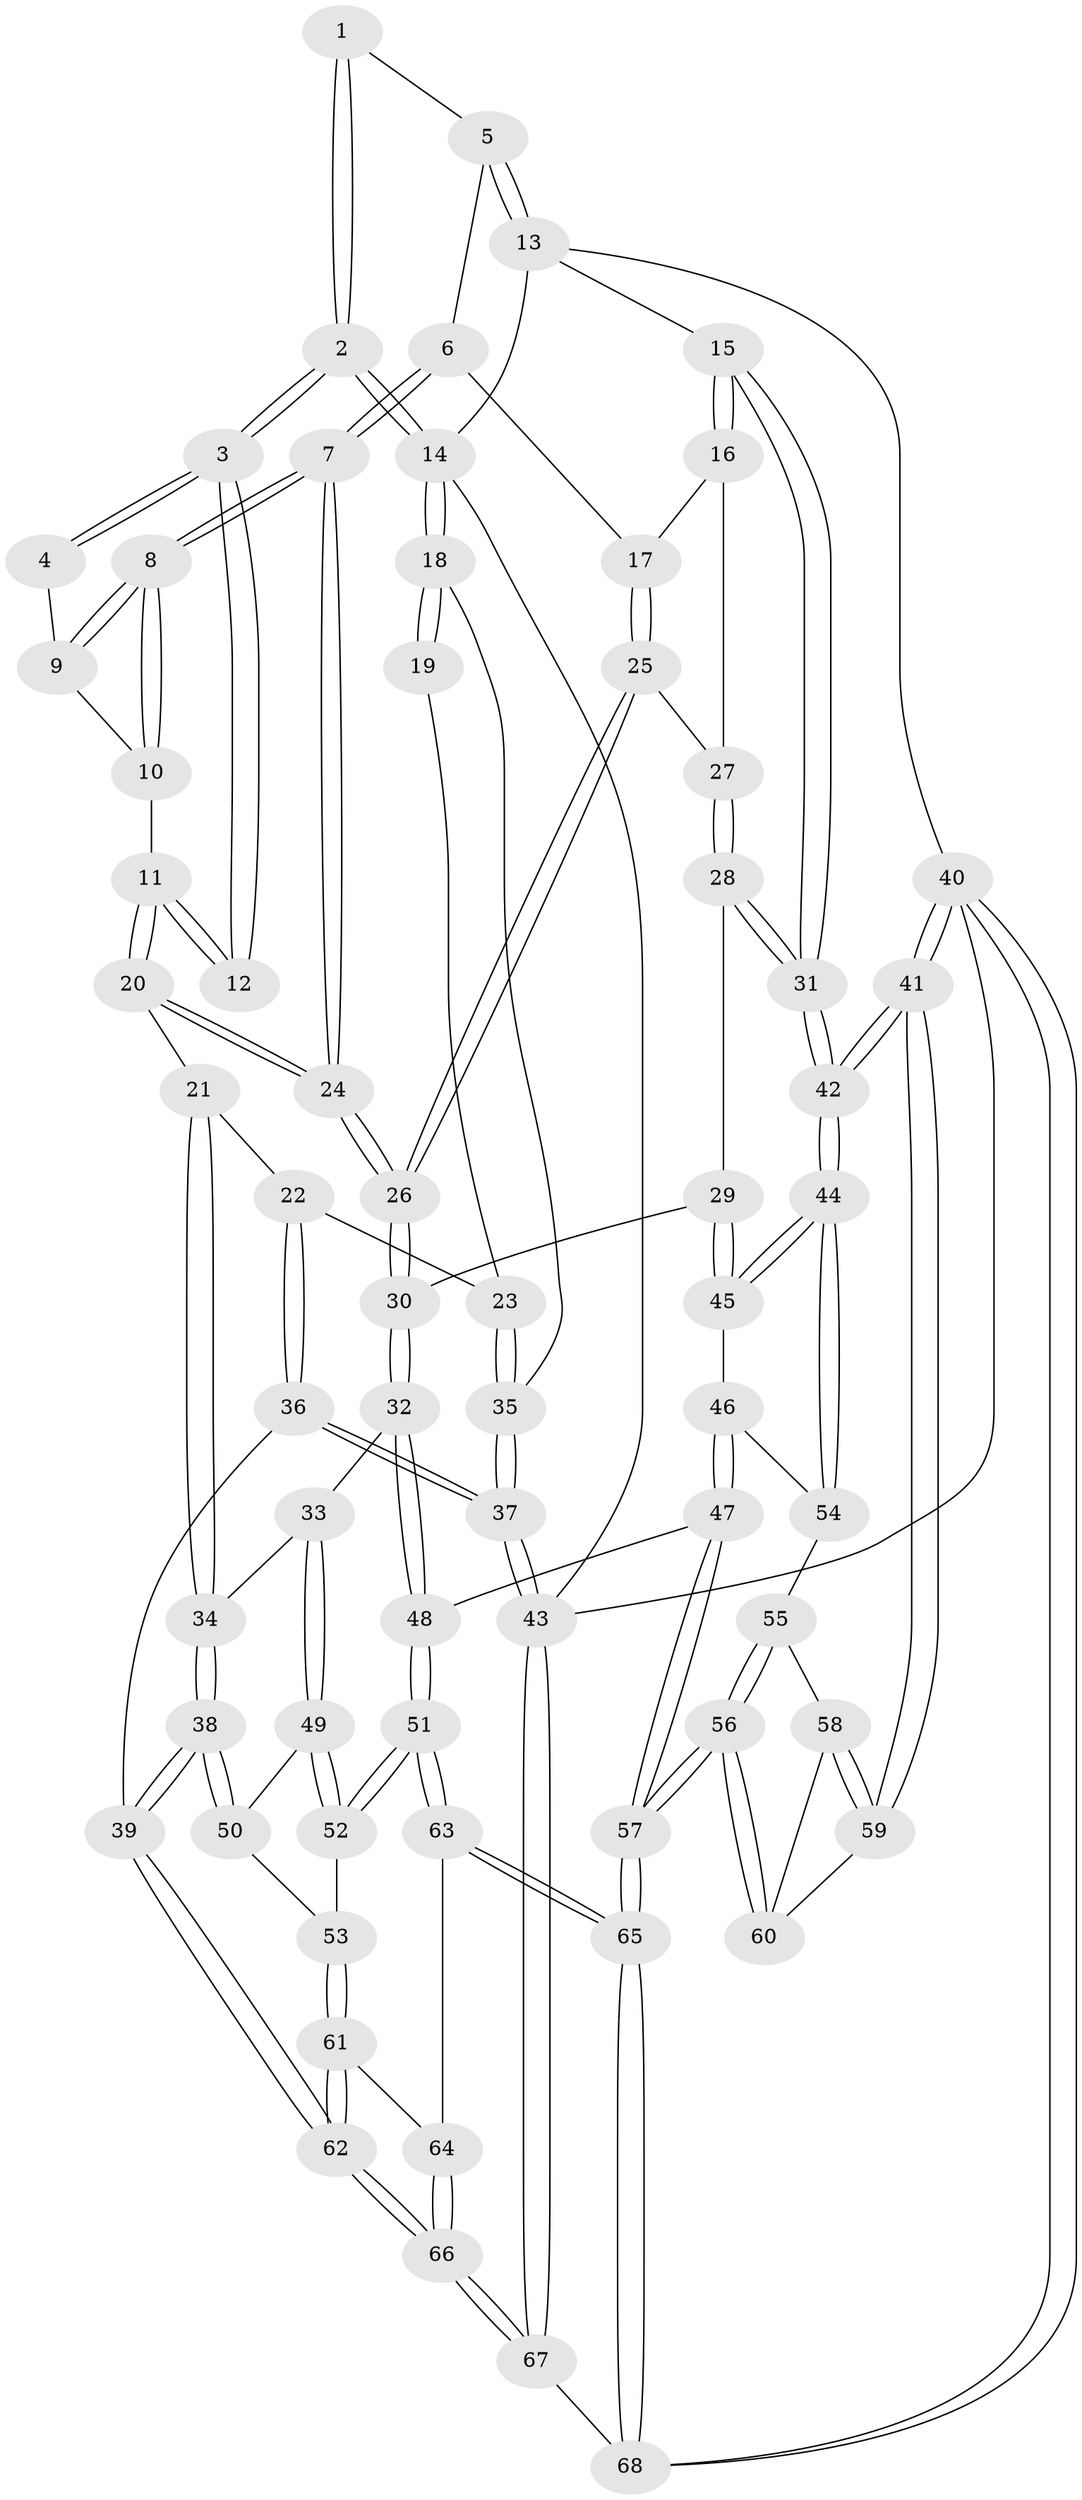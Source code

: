 // Generated by graph-tools (version 1.1) at 2025/27/03/09/25 03:27:13]
// undirected, 68 vertices, 167 edges
graph export_dot {
graph [start="1"]
  node [color=gray90,style=filled];
  1 [pos="+0.26560262911011345+0"];
  2 [pos="+0+0"];
  3 [pos="+0.12701593977134057+0.08758364052319265"];
  4 [pos="+0.23538167652569003+0.02427451587859863"];
  5 [pos="+0.6300891445979719+0"];
  6 [pos="+0.6268102064820111+0"];
  7 [pos="+0.501083769845384+0.1805942004440584"];
  8 [pos="+0.4870913228340021+0.17654261772264107"];
  9 [pos="+0.2559385722513158+0.04586016648114387"];
  10 [pos="+0.2166741190503687+0.1541317046502561"];
  11 [pos="+0.1451451585663111+0.16589738242144697"];
  12 [pos="+0.13089718028456643+0.15469673913354862"];
  13 [pos="+1+0"];
  14 [pos="+0+0"];
  15 [pos="+1+0.029495034605768907"];
  16 [pos="+0.9523960031662617+0.2515672817831339"];
  17 [pos="+0.8541255491251464+0.245735115388212"];
  18 [pos="+0+0.19380275151322413"];
  19 [pos="+0.09319022932350321+0.16834056605378284"];
  20 [pos="+0.20583331712319622+0.36709191487847664"];
  21 [pos="+0.20164819031539633+0.3713752233960317"];
  22 [pos="+0.04706464889379354+0.4079052565057444"];
  23 [pos="+0.013716931900105906+0.4005509641412967"];
  24 [pos="+0.49766315414731804+0.28865493266611475"];
  25 [pos="+0.7953690957408355+0.3002637101202139"];
  26 [pos="+0.5763304351158541+0.42628977617655417"];
  27 [pos="+0.9115133341778836+0.4222281636545438"];
  28 [pos="+0.9082526227949459+0.5152983382772015"];
  29 [pos="+0.8465317537465861+0.5495220010786755"];
  30 [pos="+0.5837359600536427+0.4609831339794831"];
  31 [pos="+1+0.5109619753034639"];
  32 [pos="+0.5829027924307004+0.4626640246977028"];
  33 [pos="+0.5326019840439257+0.5289928452876446"];
  34 [pos="+0.25969516350528216+0.6090990692731408"];
  35 [pos="+0+0.3887071602291365"];
  36 [pos="+0.15131750244005698+0.7537858682140511"];
  37 [pos="+0+0.894022155349588"];
  38 [pos="+0.15510207789400227+0.7515527433275124"];
  39 [pos="+0.15282556399485095+0.7536801958640168"];
  40 [pos="+1+1"];
  41 [pos="+1+0.9070483310526486"];
  42 [pos="+1+0.8589555390289831"];
  43 [pos="+0+1"];
  44 [pos="+1+0.7721454476652247"];
  45 [pos="+0.8469108046790601+0.5525045912103848"];
  46 [pos="+0.8250872086964594+0.749450998237103"];
  47 [pos="+0.7427132254779464+0.8020488963923401"];
  48 [pos="+0.7202524736108112+0.7942303755052679"];
  49 [pos="+0.5111425262255609+0.6746928322206492"];
  50 [pos="+0.3377936426746929+0.7331133207240835"];
  51 [pos="+0.5816479285970314+0.8148999983366582"];
  52 [pos="+0.5188945886075625+0.7589173920168145"];
  53 [pos="+0.46838234820248953+0.7976880738576068"];
  54 [pos="+0.8637741775173724+0.7720249822842185"];
  55 [pos="+0.8725604505941578+0.8012119797171408"];
  56 [pos="+0.8374223575993164+0.9559106765761324"];
  57 [pos="+0.7687799351540455+1"];
  58 [pos="+0.8861293844785949+0.8242981441055535"];
  59 [pos="+0.9927562734634622+0.9035400515741987"];
  60 [pos="+0.8987989852311293+0.9216283686641619"];
  61 [pos="+0.427733043929983+0.8401904542152846"];
  62 [pos="+0.28383732928002764+0.8774447745001086"];
  63 [pos="+0.5792538986451168+0.902994265142217"];
  64 [pos="+0.47391843399664507+0.9244435533695936"];
  65 [pos="+0.7140291754027717+1"];
  66 [pos="+0.3689874957774062+1"];
  67 [pos="+0.3725086663302039+1"];
  68 [pos="+0.7120651500473946+1"];
  1 -- 2;
  1 -- 2;
  1 -- 5;
  2 -- 3;
  2 -- 3;
  2 -- 14;
  2 -- 14;
  3 -- 4;
  3 -- 4;
  3 -- 12;
  3 -- 12;
  4 -- 9;
  5 -- 6;
  5 -- 13;
  5 -- 13;
  6 -- 7;
  6 -- 7;
  6 -- 17;
  7 -- 8;
  7 -- 8;
  7 -- 24;
  7 -- 24;
  8 -- 9;
  8 -- 9;
  8 -- 10;
  8 -- 10;
  9 -- 10;
  10 -- 11;
  11 -- 12;
  11 -- 12;
  11 -- 20;
  11 -- 20;
  13 -- 14;
  13 -- 15;
  13 -- 40;
  14 -- 18;
  14 -- 18;
  14 -- 43;
  15 -- 16;
  15 -- 16;
  15 -- 31;
  15 -- 31;
  16 -- 17;
  16 -- 27;
  17 -- 25;
  17 -- 25;
  18 -- 19;
  18 -- 19;
  18 -- 35;
  19 -- 23;
  20 -- 21;
  20 -- 24;
  20 -- 24;
  21 -- 22;
  21 -- 34;
  21 -- 34;
  22 -- 23;
  22 -- 36;
  22 -- 36;
  23 -- 35;
  23 -- 35;
  24 -- 26;
  24 -- 26;
  25 -- 26;
  25 -- 26;
  25 -- 27;
  26 -- 30;
  26 -- 30;
  27 -- 28;
  27 -- 28;
  28 -- 29;
  28 -- 31;
  28 -- 31;
  29 -- 30;
  29 -- 45;
  29 -- 45;
  30 -- 32;
  30 -- 32;
  31 -- 42;
  31 -- 42;
  32 -- 33;
  32 -- 48;
  32 -- 48;
  33 -- 34;
  33 -- 49;
  33 -- 49;
  34 -- 38;
  34 -- 38;
  35 -- 37;
  35 -- 37;
  36 -- 37;
  36 -- 37;
  36 -- 39;
  37 -- 43;
  37 -- 43;
  38 -- 39;
  38 -- 39;
  38 -- 50;
  38 -- 50;
  39 -- 62;
  39 -- 62;
  40 -- 41;
  40 -- 41;
  40 -- 68;
  40 -- 68;
  40 -- 43;
  41 -- 42;
  41 -- 42;
  41 -- 59;
  41 -- 59;
  42 -- 44;
  42 -- 44;
  43 -- 67;
  43 -- 67;
  44 -- 45;
  44 -- 45;
  44 -- 54;
  44 -- 54;
  45 -- 46;
  46 -- 47;
  46 -- 47;
  46 -- 54;
  47 -- 48;
  47 -- 57;
  47 -- 57;
  48 -- 51;
  48 -- 51;
  49 -- 50;
  49 -- 52;
  49 -- 52;
  50 -- 53;
  51 -- 52;
  51 -- 52;
  51 -- 63;
  51 -- 63;
  52 -- 53;
  53 -- 61;
  53 -- 61;
  54 -- 55;
  55 -- 56;
  55 -- 56;
  55 -- 58;
  56 -- 57;
  56 -- 57;
  56 -- 60;
  56 -- 60;
  57 -- 65;
  57 -- 65;
  58 -- 59;
  58 -- 59;
  58 -- 60;
  59 -- 60;
  61 -- 62;
  61 -- 62;
  61 -- 64;
  62 -- 66;
  62 -- 66;
  63 -- 64;
  63 -- 65;
  63 -- 65;
  64 -- 66;
  64 -- 66;
  65 -- 68;
  65 -- 68;
  66 -- 67;
  66 -- 67;
  67 -- 68;
}
